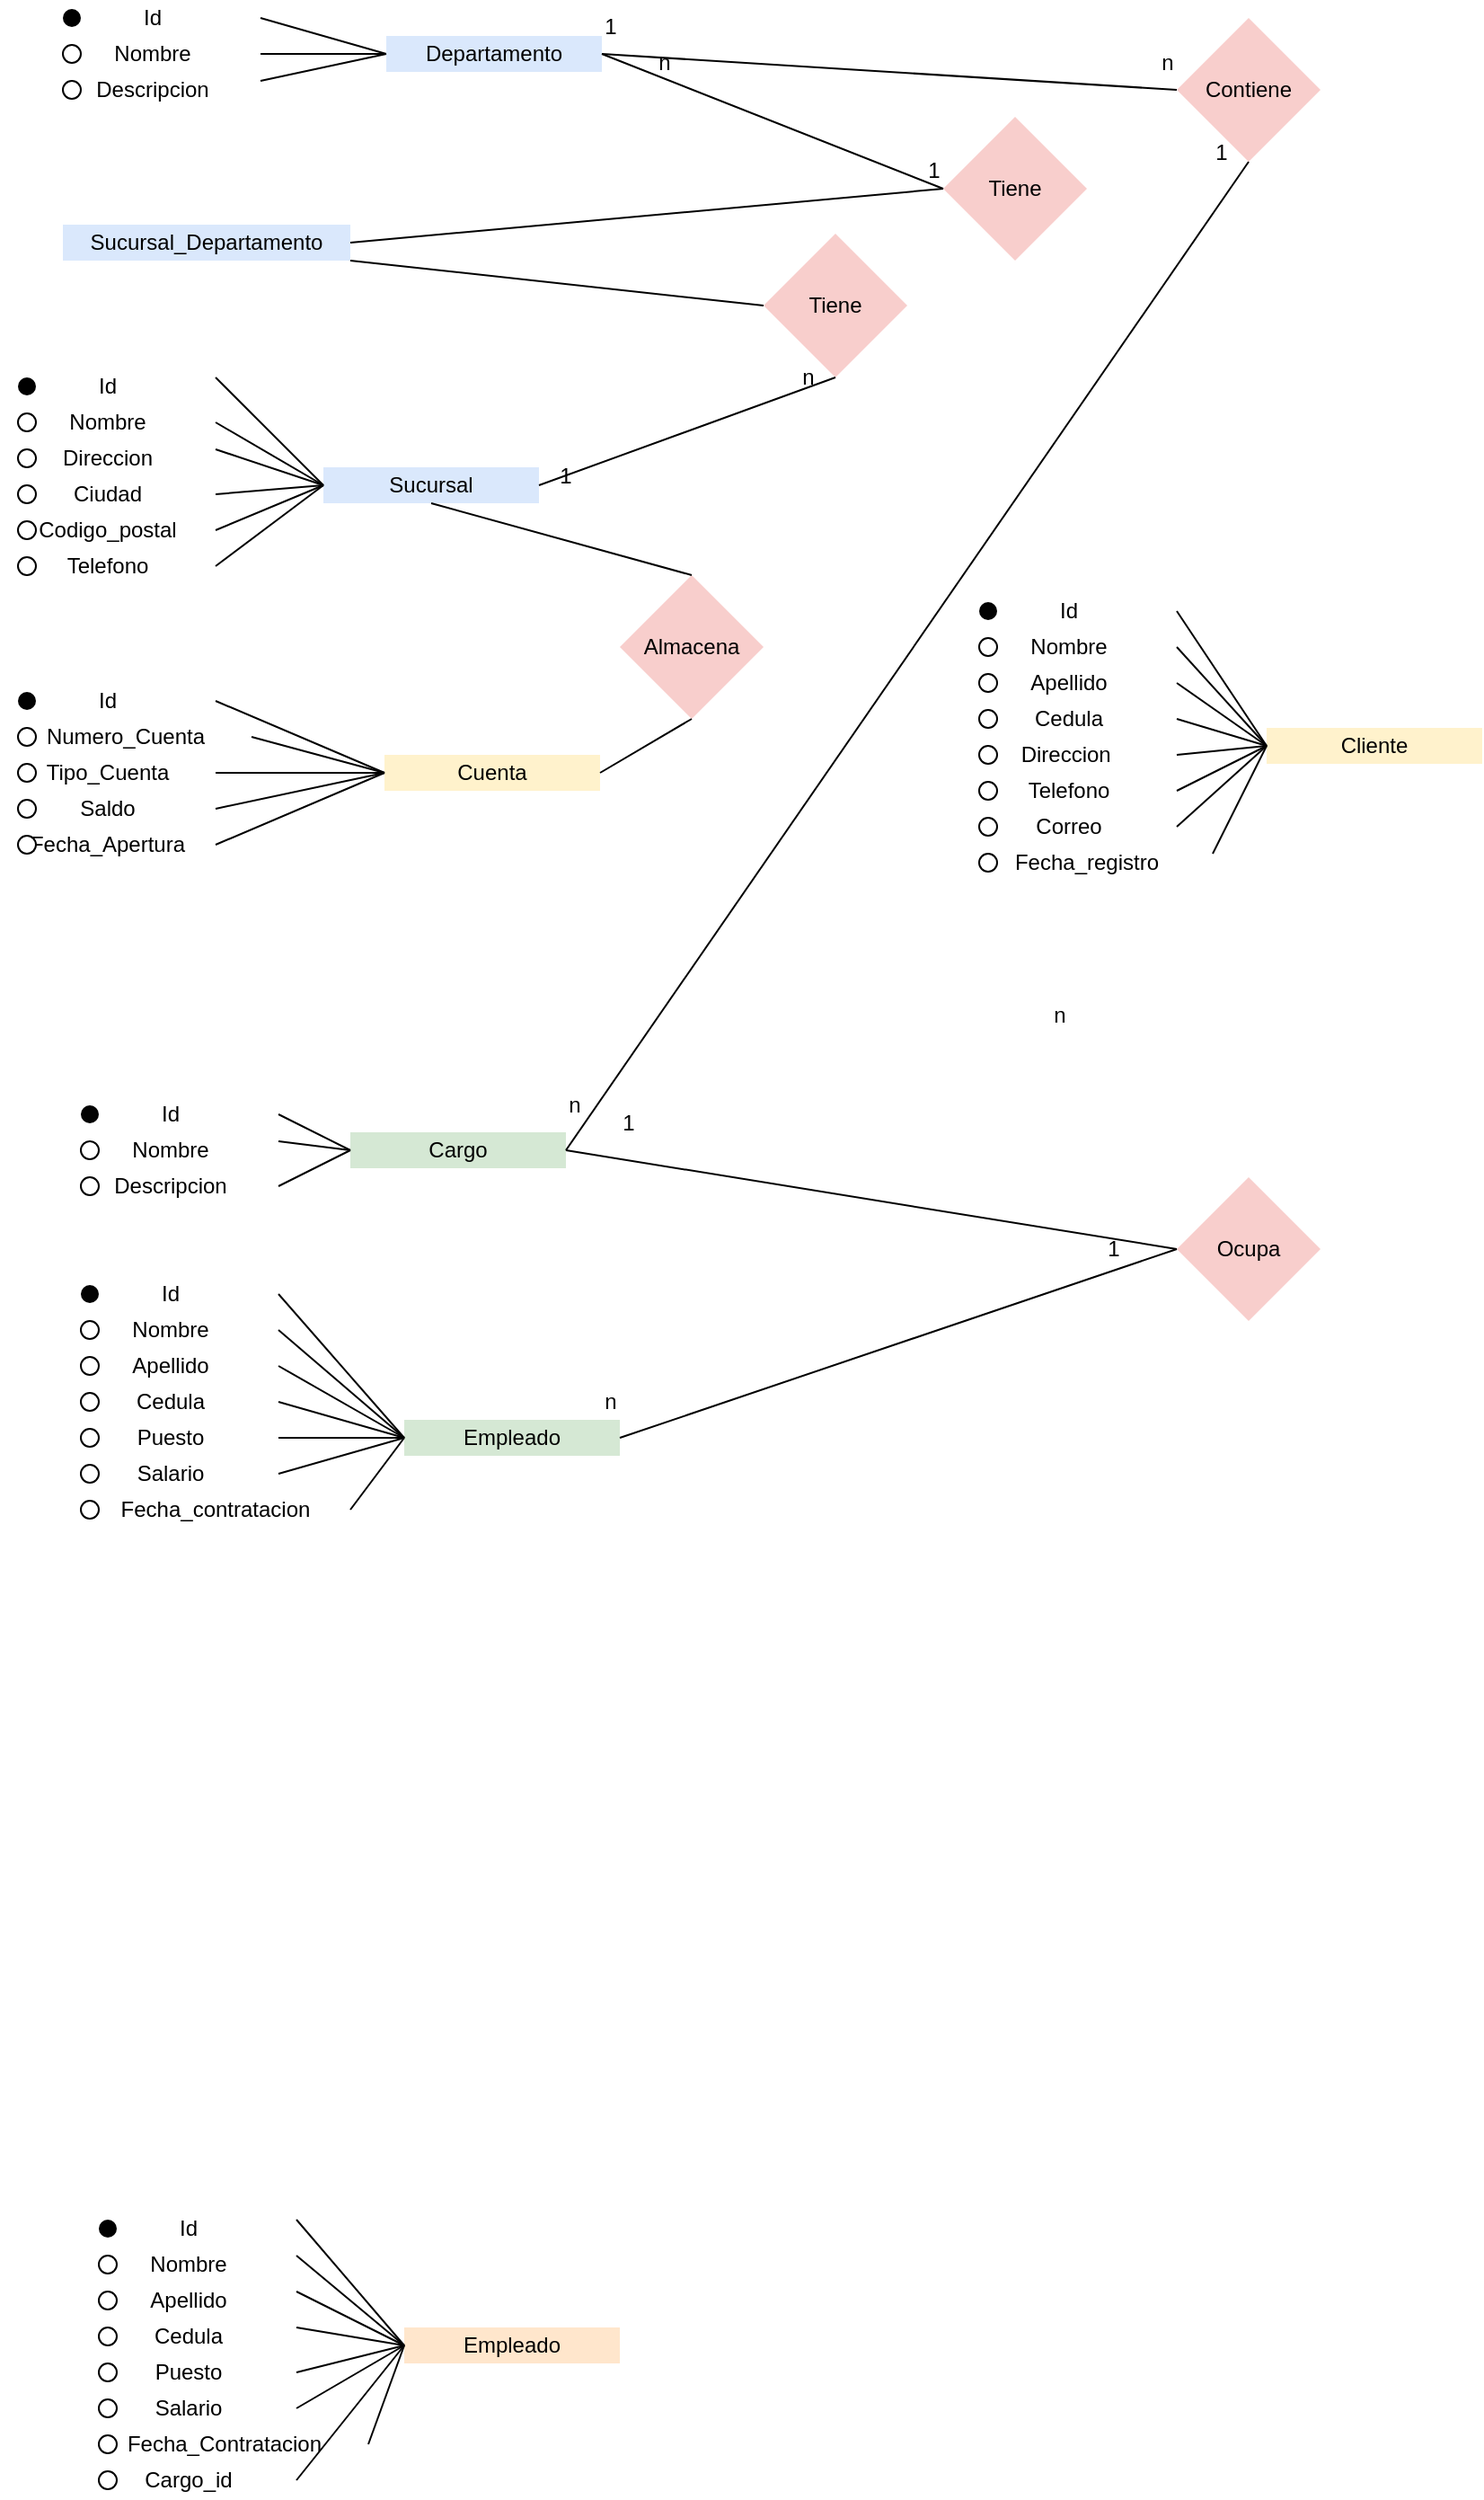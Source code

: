 <mxfile version="24.7.17">
  <diagram name="Página-1" id="cm6yaXPaY5m1iNGXlT3-">
    <mxGraphModel dx="1042" dy="1734" grid="1" gridSize="10" guides="1" tooltips="1" connect="1" arrows="1" fold="1" page="1" pageScale="1" pageWidth="827" pageHeight="1169" background="#ffffff" math="0" shadow="0">
      <root>
        <mxCell id="0" />
        <mxCell id="1" parent="0" />
        <mxCell id="n42NYAiiNYogg9BAQ1MC-1" value="Nombre" style="rounded=0;whiteSpace=wrap;html=1;strokeColor=none;fillColor=none;" parent="1" vertex="1">
          <mxGeometry x="35" y="-765" width="120" height="20" as="geometry" />
        </mxCell>
        <mxCell id="n42NYAiiNYogg9BAQ1MC-2" value="Id" style="rounded=0;whiteSpace=wrap;html=1;strokeColor=none;fillColor=none;" parent="1" vertex="1">
          <mxGeometry x="35" y="-785" width="120" height="20" as="geometry" />
        </mxCell>
        <mxCell id="n42NYAiiNYogg9BAQ1MC-3" value="Direccion" style="rounded=0;whiteSpace=wrap;html=1;strokeColor=none;fillColor=none;" parent="1" vertex="1">
          <mxGeometry x="35" y="-745" width="120" height="20" as="geometry" />
        </mxCell>
        <mxCell id="n42NYAiiNYogg9BAQ1MC-5" value="Ciudad" style="rounded=0;whiteSpace=wrap;html=1;strokeColor=none;fillColor=none;" parent="1" vertex="1">
          <mxGeometry x="35" y="-725" width="120" height="20" as="geometry" />
        </mxCell>
        <mxCell id="n42NYAiiNYogg9BAQ1MC-6" value="Codigo_postal" style="rounded=0;whiteSpace=wrap;html=1;strokeColor=none;fillColor=none;" parent="1" vertex="1">
          <mxGeometry x="35" y="-705" width="120" height="20" as="geometry" />
        </mxCell>
        <mxCell id="n42NYAiiNYogg9BAQ1MC-7" value="Telefono" style="rounded=0;whiteSpace=wrap;html=1;strokeColor=none;fillColor=none;" parent="1" vertex="1">
          <mxGeometry x="35" y="-685" width="120" height="20" as="geometry" />
        </mxCell>
        <mxCell id="n42NYAiiNYogg9BAQ1MC-8" value="Sucursal" style="rounded=0;whiteSpace=wrap;html=1;strokeColor=none;fillColor=#dae8fc;" parent="1" vertex="1">
          <mxGeometry x="215" y="-730" width="120" height="20" as="geometry" />
        </mxCell>
        <mxCell id="n42NYAiiNYogg9BAQ1MC-9" value="" style="ellipse;whiteSpace=wrap;html=1;aspect=fixed;fillColor=#000000;strokeColor=none;" parent="1" vertex="1">
          <mxGeometry x="45" y="-780" width="10" height="10" as="geometry" />
        </mxCell>
        <mxCell id="n42NYAiiNYogg9BAQ1MC-11" value="" style="ellipse;whiteSpace=wrap;html=1;aspect=fixed;" parent="1" vertex="1">
          <mxGeometry x="45" y="-760" width="10" height="10" as="geometry" />
        </mxCell>
        <mxCell id="n42NYAiiNYogg9BAQ1MC-12" value="" style="ellipse;whiteSpace=wrap;html=1;aspect=fixed;" parent="1" vertex="1">
          <mxGeometry x="45" y="-740" width="10" height="10" as="geometry" />
        </mxCell>
        <mxCell id="n42NYAiiNYogg9BAQ1MC-13" value="" style="ellipse;whiteSpace=wrap;html=1;aspect=fixed;" parent="1" vertex="1">
          <mxGeometry x="45" y="-720" width="10" height="10" as="geometry" />
        </mxCell>
        <mxCell id="n42NYAiiNYogg9BAQ1MC-14" value="" style="ellipse;whiteSpace=wrap;html=1;aspect=fixed;" parent="1" vertex="1">
          <mxGeometry x="45" y="-700" width="10" height="10" as="geometry" />
        </mxCell>
        <mxCell id="n42NYAiiNYogg9BAQ1MC-15" value="" style="ellipse;whiteSpace=wrap;html=1;aspect=fixed;" parent="1" vertex="1">
          <mxGeometry x="45" y="-680" width="10" height="10" as="geometry" />
        </mxCell>
        <mxCell id="n42NYAiiNYogg9BAQ1MC-16" value="" style="endArrow=none;html=1;rounded=0;entryX=0;entryY=0.5;entryDx=0;entryDy=0;exitX=1;exitY=0.25;exitDx=0;exitDy=0;" parent="1" source="n42NYAiiNYogg9BAQ1MC-2" target="n42NYAiiNYogg9BAQ1MC-8" edge="1">
          <mxGeometry width="50" height="50" relative="1" as="geometry">
            <mxPoint x="135" y="-765" as="sourcePoint" />
            <mxPoint x="185" y="-815" as="targetPoint" />
          </mxGeometry>
        </mxCell>
        <mxCell id="n42NYAiiNYogg9BAQ1MC-17" value="" style="endArrow=none;html=1;rounded=0;entryX=0;entryY=0.5;entryDx=0;entryDy=0;exitX=1;exitY=0.5;exitDx=0;exitDy=0;" parent="1" source="n42NYAiiNYogg9BAQ1MC-1" target="n42NYAiiNYogg9BAQ1MC-8" edge="1">
          <mxGeometry width="50" height="50" relative="1" as="geometry">
            <mxPoint x="145" y="-760" as="sourcePoint" />
            <mxPoint x="215" y="-725" as="targetPoint" />
          </mxGeometry>
        </mxCell>
        <mxCell id="n42NYAiiNYogg9BAQ1MC-18" value="" style="endArrow=none;html=1;rounded=0;exitX=1;exitY=0.25;exitDx=0;exitDy=0;entryX=0;entryY=0.5;entryDx=0;entryDy=0;" parent="1" source="n42NYAiiNYogg9BAQ1MC-3" target="n42NYAiiNYogg9BAQ1MC-8" edge="1">
          <mxGeometry width="50" height="50" relative="1" as="geometry">
            <mxPoint x="155" y="-735" as="sourcePoint" />
            <mxPoint x="225" y="-745" as="targetPoint" />
          </mxGeometry>
        </mxCell>
        <mxCell id="n42NYAiiNYogg9BAQ1MC-19" value="" style="endArrow=none;html=1;rounded=0;entryX=0;entryY=0.5;entryDx=0;entryDy=0;exitX=1;exitY=0.5;exitDx=0;exitDy=0;" parent="1" source="n42NYAiiNYogg9BAQ1MC-5" target="n42NYAiiNYogg9BAQ1MC-8" edge="1">
          <mxGeometry width="50" height="50" relative="1" as="geometry">
            <mxPoint x="185" y="-750" as="sourcePoint" />
            <mxPoint x="255" y="-715" as="targetPoint" />
          </mxGeometry>
        </mxCell>
        <mxCell id="n42NYAiiNYogg9BAQ1MC-20" value="" style="endArrow=none;html=1;rounded=0;entryX=0;entryY=0.5;entryDx=0;entryDy=0;exitX=1;exitY=0.5;exitDx=0;exitDy=0;" parent="1" source="n42NYAiiNYogg9BAQ1MC-6" target="n42NYAiiNYogg9BAQ1MC-8" edge="1">
          <mxGeometry width="50" height="50" relative="1" as="geometry">
            <mxPoint x="195" y="-740" as="sourcePoint" />
            <mxPoint x="265" y="-705" as="targetPoint" />
          </mxGeometry>
        </mxCell>
        <mxCell id="n42NYAiiNYogg9BAQ1MC-21" value="" style="endArrow=none;html=1;rounded=0;entryX=0;entryY=0.5;entryDx=0;entryDy=0;exitX=1;exitY=0.5;exitDx=0;exitDy=0;" parent="1" source="n42NYAiiNYogg9BAQ1MC-7" target="n42NYAiiNYogg9BAQ1MC-8" edge="1">
          <mxGeometry width="50" height="50" relative="1" as="geometry">
            <mxPoint x="205" y="-730" as="sourcePoint" />
            <mxPoint x="275" y="-695" as="targetPoint" />
          </mxGeometry>
        </mxCell>
        <mxCell id="n42NYAiiNYogg9BAQ1MC-23" value="Nombre" style="rounded=0;whiteSpace=wrap;html=1;strokeColor=none;fillColor=none;" parent="1" vertex="1">
          <mxGeometry x="60" y="-970" width="120" height="20" as="geometry" />
        </mxCell>
        <mxCell id="n42NYAiiNYogg9BAQ1MC-24" value="Id" style="rounded=0;whiteSpace=wrap;html=1;strokeColor=none;fillColor=none;" parent="1" vertex="1">
          <mxGeometry x="60" y="-990" width="120" height="20" as="geometry" />
        </mxCell>
        <mxCell id="n42NYAiiNYogg9BAQ1MC-25" value="Descripcion" style="rounded=0;whiteSpace=wrap;html=1;strokeColor=none;fillColor=none;" parent="1" vertex="1">
          <mxGeometry x="60" y="-950" width="120" height="20" as="geometry" />
        </mxCell>
        <mxCell id="n42NYAiiNYogg9BAQ1MC-26" value="" style="ellipse;whiteSpace=wrap;html=1;aspect=fixed;fillColor=#000000;strokeColor=none;" parent="1" vertex="1">
          <mxGeometry x="70" y="-985" width="10" height="10" as="geometry" />
        </mxCell>
        <mxCell id="n42NYAiiNYogg9BAQ1MC-27" value="" style="ellipse;whiteSpace=wrap;html=1;aspect=fixed;" parent="1" vertex="1">
          <mxGeometry x="70" y="-965" width="10" height="10" as="geometry" />
        </mxCell>
        <mxCell id="n42NYAiiNYogg9BAQ1MC-28" value="" style="ellipse;whiteSpace=wrap;html=1;aspect=fixed;" parent="1" vertex="1">
          <mxGeometry x="70" y="-945" width="10" height="10" as="geometry" />
        </mxCell>
        <mxCell id="n42NYAiiNYogg9BAQ1MC-29" value="" style="endArrow=none;html=1;rounded=0;exitX=1;exitY=0.5;exitDx=0;exitDy=0;entryX=0;entryY=0.5;entryDx=0;entryDy=0;" parent="1" source="n42NYAiiNYogg9BAQ1MC-24" target="n42NYAiiNYogg9BAQ1MC-32" edge="1">
          <mxGeometry width="50" height="50" relative="1" as="geometry">
            <mxPoint x="170" y="-985" as="sourcePoint" />
            <mxPoint x="220" y="-1035" as="targetPoint" />
          </mxGeometry>
        </mxCell>
        <mxCell id="n42NYAiiNYogg9BAQ1MC-32" value="Departamento" style="rounded=0;whiteSpace=wrap;html=1;fillColor=#dae8fc;strokeColor=none;" parent="1" vertex="1">
          <mxGeometry x="250" y="-970" width="120" height="20" as="geometry" />
        </mxCell>
        <mxCell id="n42NYAiiNYogg9BAQ1MC-34" value="" style="endArrow=none;html=1;rounded=0;exitX=1;exitY=0.5;exitDx=0;exitDy=0;entryX=0;entryY=0.5;entryDx=0;entryDy=0;" parent="1" source="n42NYAiiNYogg9BAQ1MC-23" target="n42NYAiiNYogg9BAQ1MC-32" edge="1">
          <mxGeometry width="50" height="50" relative="1" as="geometry">
            <mxPoint x="190" y="-970" as="sourcePoint" />
            <mxPoint x="260" y="-950" as="targetPoint" />
          </mxGeometry>
        </mxCell>
        <mxCell id="n42NYAiiNYogg9BAQ1MC-35" value="" style="endArrow=none;html=1;rounded=0;exitX=1;exitY=0.25;exitDx=0;exitDy=0;entryX=0;entryY=0.5;entryDx=0;entryDy=0;" parent="1" source="n42NYAiiNYogg9BAQ1MC-25" target="n42NYAiiNYogg9BAQ1MC-32" edge="1">
          <mxGeometry width="50" height="50" relative="1" as="geometry">
            <mxPoint x="200" y="-960" as="sourcePoint" />
            <mxPoint x="270" y="-940" as="targetPoint" />
          </mxGeometry>
        </mxCell>
        <mxCell id="n42NYAiiNYogg9BAQ1MC-36" value="Nombre" style="rounded=0;whiteSpace=wrap;html=1;strokeColor=none;fillColor=none;" parent="1" vertex="1">
          <mxGeometry x="70" y="-360" width="120" height="20" as="geometry" />
        </mxCell>
        <mxCell id="n42NYAiiNYogg9BAQ1MC-37" value="Id" style="rounded=0;whiteSpace=wrap;html=1;strokeColor=none;fillColor=none;" parent="1" vertex="1">
          <mxGeometry x="70" y="-380" width="120" height="20" as="geometry" />
        </mxCell>
        <mxCell id="n42NYAiiNYogg9BAQ1MC-38" value="Descripcion" style="rounded=0;whiteSpace=wrap;html=1;strokeColor=none;fillColor=none;" parent="1" vertex="1">
          <mxGeometry x="70" y="-340" width="120" height="20" as="geometry" />
        </mxCell>
        <mxCell id="n42NYAiiNYogg9BAQ1MC-39" value="" style="ellipse;whiteSpace=wrap;html=1;aspect=fixed;fillColor=#030303;strokeColor=none;" parent="1" vertex="1">
          <mxGeometry x="80" y="-375" width="10" height="10" as="geometry" />
        </mxCell>
        <mxCell id="n42NYAiiNYogg9BAQ1MC-40" value="" style="ellipse;whiteSpace=wrap;html=1;aspect=fixed;" parent="1" vertex="1">
          <mxGeometry x="80" y="-355" width="10" height="10" as="geometry" />
        </mxCell>
        <mxCell id="n42NYAiiNYogg9BAQ1MC-41" value="" style="ellipse;whiteSpace=wrap;html=1;aspect=fixed;" parent="1" vertex="1">
          <mxGeometry x="80" y="-335" width="10" height="10" as="geometry" />
        </mxCell>
        <mxCell id="n42NYAiiNYogg9BAQ1MC-42" value="Cargo" style="rounded=0;whiteSpace=wrap;html=1;strokeColor=none;fillColor=#d5e8d4;" parent="1" vertex="1">
          <mxGeometry x="230" y="-360" width="120" height="20" as="geometry" />
        </mxCell>
        <mxCell id="n42NYAiiNYogg9BAQ1MC-46" value="" style="endArrow=none;html=1;rounded=0;exitX=1;exitY=0.5;exitDx=0;exitDy=0;entryX=0;entryY=0.5;entryDx=0;entryDy=0;" parent="1" source="n42NYAiiNYogg9BAQ1MC-37" target="n42NYAiiNYogg9BAQ1MC-42" edge="1">
          <mxGeometry width="50" height="50" relative="1" as="geometry">
            <mxPoint x="170" y="-375" as="sourcePoint" />
            <mxPoint x="220" y="-425" as="targetPoint" />
          </mxGeometry>
        </mxCell>
        <mxCell id="n42NYAiiNYogg9BAQ1MC-47" value="" style="endArrow=none;html=1;rounded=0;exitX=1;exitY=0.25;exitDx=0;exitDy=0;entryX=0;entryY=0.5;entryDx=0;entryDy=0;" parent="1" source="n42NYAiiNYogg9BAQ1MC-36" target="n42NYAiiNYogg9BAQ1MC-42" edge="1">
          <mxGeometry width="50" height="50" relative="1" as="geometry">
            <mxPoint x="190" y="-345" as="sourcePoint" />
            <mxPoint x="240" y="-395" as="targetPoint" />
          </mxGeometry>
        </mxCell>
        <mxCell id="n42NYAiiNYogg9BAQ1MC-48" value="" style="endArrow=none;html=1;rounded=0;exitX=1;exitY=0.5;exitDx=0;exitDy=0;entryX=0;entryY=0.5;entryDx=0;entryDy=0;" parent="1" source="n42NYAiiNYogg9BAQ1MC-38" target="n42NYAiiNYogg9BAQ1MC-42" edge="1">
          <mxGeometry width="50" height="50" relative="1" as="geometry">
            <mxPoint x="200" y="-330" as="sourcePoint" />
            <mxPoint x="250" y="-380" as="targetPoint" />
          </mxGeometry>
        </mxCell>
        <mxCell id="n42NYAiiNYogg9BAQ1MC-56" value="Id" style="rounded=0;whiteSpace=wrap;html=1;strokeColor=none;fillColor=none;" parent="1" vertex="1">
          <mxGeometry x="70" y="-280" width="120" height="20" as="geometry" />
        </mxCell>
        <mxCell id="n42NYAiiNYogg9BAQ1MC-57" value="" style="ellipse;whiteSpace=wrap;html=1;aspect=fixed;fillColor=#030303;strokeColor=none;" parent="1" vertex="1">
          <mxGeometry x="80" y="-275" width="10" height="10" as="geometry" />
        </mxCell>
        <mxCell id="n42NYAiiNYogg9BAQ1MC-58" value="Nombre" style="rounded=0;whiteSpace=wrap;html=1;strokeColor=none;fillColor=none;" parent="1" vertex="1">
          <mxGeometry x="70" y="-260" width="120" height="20" as="geometry" />
        </mxCell>
        <mxCell id="n42NYAiiNYogg9BAQ1MC-60" value="Apellido&lt;span style=&quot;color: rgba(0, 0, 0, 0); font-family: monospace; font-size: 0px; text-align: start; text-wrap: nowrap;&quot;&gt;%3CmxGraphModel%3E%3Croot%3E%3CmxCell%20id%3D%220%22%2F%3E%3CmxCell%20id%3D%221%22%20parent%3D%220%22%2F%3E%3CmxCell%20id%3D%222%22%20value%3D%22Id%22%20style%3D%22rounded%3D0%3BwhiteSpace%3Dwrap%3Bhtml%3D1%3BstrokeColor%3Ddefault%3B%22%20vertex%3D%221%22%20parent%3D%221%22%3E%3CmxGeometry%20x%3D%22420%22%20y%3D%22-660%22%20width%3D%22120%22%20height%3D%2220%22%20as%3D%22geometry%22%2F%3E%3C%2FmxCell%3E%3C%2Froot%3E%3C%2FmxGraphModel%3E&lt;/span&gt;" style="rounded=0;whiteSpace=wrap;html=1;strokeColor=none;fillColor=none;" parent="1" vertex="1">
          <mxGeometry x="70" y="-240" width="120" height="20" as="geometry" />
        </mxCell>
        <mxCell id="n42NYAiiNYogg9BAQ1MC-61" value="Cedula" style="rounded=0;whiteSpace=wrap;html=1;strokeColor=none;fillColor=none;" parent="1" vertex="1">
          <mxGeometry x="70" y="-220" width="120" height="20" as="geometry" />
        </mxCell>
        <mxCell id="n42NYAiiNYogg9BAQ1MC-63" value="Puesto" style="rounded=0;whiteSpace=wrap;html=1;strokeColor=none;fillColor=none;" parent="1" vertex="1">
          <mxGeometry x="70" y="-200" width="120" height="20" as="geometry" />
        </mxCell>
        <mxCell id="n42NYAiiNYogg9BAQ1MC-64" value="Salario" style="rounded=0;whiteSpace=wrap;html=1;strokeColor=none;fillColor=none;" parent="1" vertex="1">
          <mxGeometry x="70" y="-180" width="120" height="20" as="geometry" />
        </mxCell>
        <mxCell id="n42NYAiiNYogg9BAQ1MC-65" value="&amp;nbsp; &amp;nbsp;Fecha_contratacion" style="rounded=0;whiteSpace=wrap;html=1;strokeColor=none;fillColor=none;" parent="1" vertex="1">
          <mxGeometry x="70" y="-160" width="160" height="20" as="geometry" />
        </mxCell>
        <mxCell id="n42NYAiiNYogg9BAQ1MC-67" value="Empleado" style="rounded=0;whiteSpace=wrap;html=1;strokeColor=none;fillColor=#d5e8d4;" parent="1" vertex="1">
          <mxGeometry x="260" y="-200" width="120" height="20" as="geometry" />
        </mxCell>
        <mxCell id="n42NYAiiNYogg9BAQ1MC-68" value="" style="endArrow=none;html=1;rounded=0;exitX=1;exitY=0.5;exitDx=0;exitDy=0;entryX=0;entryY=0.5;entryDx=0;entryDy=0;" parent="1" source="n42NYAiiNYogg9BAQ1MC-56" target="n42NYAiiNYogg9BAQ1MC-67" edge="1">
          <mxGeometry width="50" height="50" relative="1" as="geometry">
            <mxPoint x="200" y="-260" as="sourcePoint" />
            <mxPoint x="250" y="-310" as="targetPoint" />
          </mxGeometry>
        </mxCell>
        <mxCell id="n42NYAiiNYogg9BAQ1MC-69" value="" style="endArrow=none;html=1;rounded=0;exitX=1;exitY=0.5;exitDx=0;exitDy=0;entryX=0;entryY=0.5;entryDx=0;entryDy=0;" parent="1" source="n42NYAiiNYogg9BAQ1MC-58" target="n42NYAiiNYogg9BAQ1MC-67" edge="1">
          <mxGeometry width="50" height="50" relative="1" as="geometry">
            <mxPoint x="200" y="-260" as="sourcePoint" />
            <mxPoint x="280" y="-200" as="targetPoint" />
          </mxGeometry>
        </mxCell>
        <mxCell id="n42NYAiiNYogg9BAQ1MC-70" value="" style="endArrow=none;html=1;rounded=0;exitX=1;exitY=0.5;exitDx=0;exitDy=0;entryX=0;entryY=0.5;entryDx=0;entryDy=0;" parent="1" source="n42NYAiiNYogg9BAQ1MC-60" target="n42NYAiiNYogg9BAQ1MC-67" edge="1">
          <mxGeometry width="50" height="50" relative="1" as="geometry">
            <mxPoint x="210" y="-250" as="sourcePoint" />
            <mxPoint x="290" y="-190" as="targetPoint" />
          </mxGeometry>
        </mxCell>
        <mxCell id="n42NYAiiNYogg9BAQ1MC-71" value="" style="endArrow=none;html=1;rounded=0;exitX=1;exitY=0.5;exitDx=0;exitDy=0;entryX=0;entryY=0.5;entryDx=0;entryDy=0;" parent="1" source="n42NYAiiNYogg9BAQ1MC-61" target="n42NYAiiNYogg9BAQ1MC-67" edge="1">
          <mxGeometry width="50" height="50" relative="1" as="geometry">
            <mxPoint x="220" y="-240" as="sourcePoint" />
            <mxPoint x="300" y="-180" as="targetPoint" />
          </mxGeometry>
        </mxCell>
        <mxCell id="n42NYAiiNYogg9BAQ1MC-72" value="" style="endArrow=none;html=1;rounded=0;exitX=1;exitY=0.5;exitDx=0;exitDy=0;entryX=0;entryY=0.5;entryDx=0;entryDy=0;" parent="1" source="n42NYAiiNYogg9BAQ1MC-63" target="n42NYAiiNYogg9BAQ1MC-67" edge="1">
          <mxGeometry width="50" height="50" relative="1" as="geometry">
            <mxPoint x="230" y="-230" as="sourcePoint" />
            <mxPoint x="310" y="-170" as="targetPoint" />
          </mxGeometry>
        </mxCell>
        <mxCell id="n42NYAiiNYogg9BAQ1MC-73" value="" style="endArrow=none;html=1;rounded=0;exitX=1;exitY=0.5;exitDx=0;exitDy=0;entryX=0;entryY=0.5;entryDx=0;entryDy=0;" parent="1" source="n42NYAiiNYogg9BAQ1MC-64" target="n42NYAiiNYogg9BAQ1MC-67" edge="1">
          <mxGeometry width="50" height="50" relative="1" as="geometry">
            <mxPoint x="240" y="-220" as="sourcePoint" />
            <mxPoint x="320" y="-160" as="targetPoint" />
          </mxGeometry>
        </mxCell>
        <mxCell id="n42NYAiiNYogg9BAQ1MC-74" value="" style="endArrow=none;html=1;rounded=0;exitX=1;exitY=0.5;exitDx=0;exitDy=0;entryX=0;entryY=0.5;entryDx=0;entryDy=0;" parent="1" source="n42NYAiiNYogg9BAQ1MC-65" target="n42NYAiiNYogg9BAQ1MC-67" edge="1">
          <mxGeometry width="50" height="50" relative="1" as="geometry">
            <mxPoint x="250" y="-210" as="sourcePoint" />
            <mxPoint x="330" y="-150" as="targetPoint" />
          </mxGeometry>
        </mxCell>
        <mxCell id="n42NYAiiNYogg9BAQ1MC-76" value="Id" style="rounded=0;whiteSpace=wrap;html=1;strokeColor=none;fillColor=none;" parent="1" vertex="1">
          <mxGeometry x="570" y="-660" width="120" height="20" as="geometry" />
        </mxCell>
        <mxCell id="n42NYAiiNYogg9BAQ1MC-77" value="" style="ellipse;whiteSpace=wrap;html=1;aspect=fixed;fillColor=#030303;strokeColor=none;" parent="1" vertex="1">
          <mxGeometry x="580" y="-655" width="10" height="10" as="geometry" />
        </mxCell>
        <mxCell id="n42NYAiiNYogg9BAQ1MC-78" value="Nombre" style="rounded=0;whiteSpace=wrap;html=1;strokeColor=none;fillColor=none;" parent="1" vertex="1">
          <mxGeometry x="570" y="-640" width="120" height="20" as="geometry" />
        </mxCell>
        <mxCell id="n42NYAiiNYogg9BAQ1MC-79" value="Apellido&lt;span style=&quot;color: rgba(0, 0, 0, 0); font-family: monospace; font-size: 0px; text-align: start; text-wrap: nowrap;&quot;&gt;%3CmxGraphModel%3E%3Croot%3E%3CmxCell%20id%3D%220%22%2F%3E%3CmxCell%20id%3D%221%22%20parent%3D%220%22%2F%3E%3CmxCell%20id%3D%222%22%20value%3D%22Id%22%20style%3D%22rounded%3D0%3BwhiteSpace%3Dwrap%3Bhtml%3D1%3BstrokeColor%3Ddefault%3B%22%20vertex%3D%221%22%20parent%3D%221%22%3E%3CmxGeometry%20x%3D%22420%22%20y%3D%22-660%22%20width%3D%22120%22%20height%3D%2220%22%20as%3D%22geometry%22%2F%3E%3C%2FmxCell%3E%3C%2Froot%3E%3C%2FmxGraphModel%3E&lt;/span&gt;" style="rounded=0;whiteSpace=wrap;html=1;strokeColor=none;fillColor=none;" parent="1" vertex="1">
          <mxGeometry x="570" y="-620" width="120" height="20" as="geometry" />
        </mxCell>
        <mxCell id="n42NYAiiNYogg9BAQ1MC-80" value="Cedula" style="rounded=0;whiteSpace=wrap;html=1;strokeColor=none;fillColor=none;" parent="1" vertex="1">
          <mxGeometry x="570" y="-600" width="120" height="20" as="geometry" />
        </mxCell>
        <mxCell id="n42NYAiiNYogg9BAQ1MC-81" value="Direccion&amp;nbsp;" style="rounded=0;whiteSpace=wrap;html=1;strokeColor=none;fillColor=none;" parent="1" vertex="1">
          <mxGeometry x="570" y="-580" width="120" height="20" as="geometry" />
        </mxCell>
        <mxCell id="n42NYAiiNYogg9BAQ1MC-82" value="Telefono" style="rounded=0;whiteSpace=wrap;html=1;strokeColor=none;fillColor=none;" parent="1" vertex="1">
          <mxGeometry x="570" y="-560" width="120" height="20" as="geometry" />
        </mxCell>
        <mxCell id="n42NYAiiNYogg9BAQ1MC-83" value="Correo" style="rounded=0;whiteSpace=wrap;html=1;strokeColor=none;fillColor=none;" parent="1" vertex="1">
          <mxGeometry x="570" y="-540" width="120" height="20" as="geometry" />
        </mxCell>
        <mxCell id="n42NYAiiNYogg9BAQ1MC-84" value="Fecha_registro" style="rounded=0;whiteSpace=wrap;html=1;strokeColor=none;fillColor=none;" parent="1" vertex="1">
          <mxGeometry x="570" y="-520" width="140" height="20" as="geometry" />
        </mxCell>
        <mxCell id="n42NYAiiNYogg9BAQ1MC-85" value="Cliente" style="rounded=0;whiteSpace=wrap;html=1;strokeColor=none;fillColor=#fff2cc;" parent="1" vertex="1">
          <mxGeometry x="740" y="-585" width="120" height="20" as="geometry" />
        </mxCell>
        <mxCell id="n42NYAiiNYogg9BAQ1MC-86" value="" style="endArrow=none;html=1;rounded=0;exitX=1;exitY=0.5;exitDx=0;exitDy=0;entryX=0;entryY=0.5;entryDx=0;entryDy=0;" parent="1" source="n42NYAiiNYogg9BAQ1MC-76" target="n42NYAiiNYogg9BAQ1MC-85" edge="1">
          <mxGeometry width="50" height="50" relative="1" as="geometry">
            <mxPoint x="700" y="-640" as="sourcePoint" />
            <mxPoint x="750" y="-690" as="targetPoint" />
          </mxGeometry>
        </mxCell>
        <mxCell id="n42NYAiiNYogg9BAQ1MC-87" value="" style="endArrow=none;html=1;rounded=0;exitX=1;exitY=0.5;exitDx=0;exitDy=0;entryX=0;entryY=0.5;entryDx=0;entryDy=0;" parent="1" source="n42NYAiiNYogg9BAQ1MC-78" target="n42NYAiiNYogg9BAQ1MC-85" edge="1">
          <mxGeometry width="50" height="50" relative="1" as="geometry">
            <mxPoint x="700" y="-640" as="sourcePoint" />
            <mxPoint x="780" y="-580" as="targetPoint" />
          </mxGeometry>
        </mxCell>
        <mxCell id="n42NYAiiNYogg9BAQ1MC-88" value="" style="endArrow=none;html=1;rounded=0;exitX=1;exitY=0.5;exitDx=0;exitDy=0;entryX=0;entryY=0.5;entryDx=0;entryDy=0;" parent="1" source="n42NYAiiNYogg9BAQ1MC-79" target="n42NYAiiNYogg9BAQ1MC-85" edge="1">
          <mxGeometry width="50" height="50" relative="1" as="geometry">
            <mxPoint x="710" y="-630" as="sourcePoint" />
            <mxPoint x="790" y="-570" as="targetPoint" />
          </mxGeometry>
        </mxCell>
        <mxCell id="n42NYAiiNYogg9BAQ1MC-89" value="" style="endArrow=none;html=1;rounded=0;exitX=1;exitY=0.5;exitDx=0;exitDy=0;entryX=0;entryY=0.5;entryDx=0;entryDy=0;" parent="1" source="n42NYAiiNYogg9BAQ1MC-80" target="n42NYAiiNYogg9BAQ1MC-85" edge="1">
          <mxGeometry width="50" height="50" relative="1" as="geometry">
            <mxPoint x="720" y="-620" as="sourcePoint" />
            <mxPoint x="800" y="-560" as="targetPoint" />
          </mxGeometry>
        </mxCell>
        <mxCell id="n42NYAiiNYogg9BAQ1MC-90" value="" style="endArrow=none;html=1;rounded=0;exitX=1;exitY=0.5;exitDx=0;exitDy=0;entryX=0;entryY=0.5;entryDx=0;entryDy=0;" parent="1" source="n42NYAiiNYogg9BAQ1MC-81" target="n42NYAiiNYogg9BAQ1MC-85" edge="1">
          <mxGeometry width="50" height="50" relative="1" as="geometry">
            <mxPoint x="730" y="-610" as="sourcePoint" />
            <mxPoint x="810" y="-550" as="targetPoint" />
          </mxGeometry>
        </mxCell>
        <mxCell id="n42NYAiiNYogg9BAQ1MC-91" value="" style="endArrow=none;html=1;rounded=0;exitX=1;exitY=0.5;exitDx=0;exitDy=0;entryX=0;entryY=0.5;entryDx=0;entryDy=0;" parent="1" source="n42NYAiiNYogg9BAQ1MC-82" target="n42NYAiiNYogg9BAQ1MC-85" edge="1">
          <mxGeometry width="50" height="50" relative="1" as="geometry">
            <mxPoint x="740" y="-600" as="sourcePoint" />
            <mxPoint x="820" y="-540" as="targetPoint" />
          </mxGeometry>
        </mxCell>
        <mxCell id="n42NYAiiNYogg9BAQ1MC-92" value="" style="endArrow=none;html=1;rounded=0;exitX=1;exitY=0.5;exitDx=0;exitDy=0;entryX=0;entryY=0.5;entryDx=0;entryDy=0;" parent="1" source="n42NYAiiNYogg9BAQ1MC-83" target="n42NYAiiNYogg9BAQ1MC-85" edge="1">
          <mxGeometry width="50" height="50" relative="1" as="geometry">
            <mxPoint x="750" y="-590" as="sourcePoint" />
            <mxPoint x="830" y="-530" as="targetPoint" />
          </mxGeometry>
        </mxCell>
        <mxCell id="n42NYAiiNYogg9BAQ1MC-93" value="" style="endArrow=none;html=1;rounded=0;exitX=1;exitY=0.25;exitDx=0;exitDy=0;entryX=0;entryY=0.5;entryDx=0;entryDy=0;" parent="1" source="n42NYAiiNYogg9BAQ1MC-84" target="n42NYAiiNYogg9BAQ1MC-85" edge="1">
          <mxGeometry width="50" height="50" relative="1" as="geometry">
            <mxPoint x="760" y="-580" as="sourcePoint" />
            <mxPoint x="840" y="-520" as="targetPoint" />
          </mxGeometry>
        </mxCell>
        <mxCell id="n42NYAiiNYogg9BAQ1MC-141" value="Id" style="rounded=0;whiteSpace=wrap;html=1;strokeColor=none;fillColor=none;" parent="1" vertex="1">
          <mxGeometry x="35" y="-610" width="120" height="20" as="geometry" />
        </mxCell>
        <mxCell id="n42NYAiiNYogg9BAQ1MC-142" value="" style="ellipse;whiteSpace=wrap;html=1;aspect=fixed;fillColor=#030303;strokeColor=none;" parent="1" vertex="1">
          <mxGeometry x="45" y="-605" width="10" height="10" as="geometry" />
        </mxCell>
        <mxCell id="n42NYAiiNYogg9BAQ1MC-143" value="Numero_Cuenta" style="rounded=0;whiteSpace=wrap;html=1;strokeColor=none;fillColor=none;" parent="1" vertex="1">
          <mxGeometry x="35" y="-590" width="140" height="20" as="geometry" />
        </mxCell>
        <mxCell id="n42NYAiiNYogg9BAQ1MC-144" value="Tipo_Cuenta" style="rounded=0;whiteSpace=wrap;html=1;strokeColor=none;fillColor=none;" parent="1" vertex="1">
          <mxGeometry x="35" y="-570" width="120" height="20" as="geometry" />
        </mxCell>
        <mxCell id="n42NYAiiNYogg9BAQ1MC-145" value="Saldo" style="rounded=0;whiteSpace=wrap;html=1;strokeColor=none;fillColor=none;" parent="1" vertex="1">
          <mxGeometry x="35" y="-550" width="120" height="20" as="geometry" />
        </mxCell>
        <mxCell id="n42NYAiiNYogg9BAQ1MC-146" value="Fecha_Apertura" style="rounded=0;whiteSpace=wrap;html=1;strokeColor=none;fillColor=none;" parent="1" vertex="1">
          <mxGeometry x="35" y="-530" width="120" height="20" as="geometry" />
        </mxCell>
        <mxCell id="n42NYAiiNYogg9BAQ1MC-150" value="Cuenta" style="rounded=0;whiteSpace=wrap;html=1;strokeColor=none;fillColor=#fff2cc;" parent="1" vertex="1">
          <mxGeometry x="249" y="-570" width="120" height="20" as="geometry" />
        </mxCell>
        <mxCell id="n42NYAiiNYogg9BAQ1MC-151" value="" style="endArrow=none;html=1;rounded=0;exitX=1;exitY=0.5;exitDx=0;exitDy=0;entryX=0;entryY=0.5;entryDx=0;entryDy=0;" parent="1" source="n42NYAiiNYogg9BAQ1MC-141" target="n42NYAiiNYogg9BAQ1MC-150" edge="1">
          <mxGeometry width="50" height="50" relative="1" as="geometry">
            <mxPoint x="165" y="-590" as="sourcePoint" />
            <mxPoint x="215" y="-640" as="targetPoint" />
          </mxGeometry>
        </mxCell>
        <mxCell id="n42NYAiiNYogg9BAQ1MC-152" value="" style="endArrow=none;html=1;rounded=0;exitX=1;exitY=0.5;exitDx=0;exitDy=0;entryX=0;entryY=0.5;entryDx=0;entryDy=0;" parent="1" source="n42NYAiiNYogg9BAQ1MC-143" target="n42NYAiiNYogg9BAQ1MC-150" edge="1">
          <mxGeometry width="50" height="50" relative="1" as="geometry">
            <mxPoint x="165" y="-590" as="sourcePoint" />
            <mxPoint x="245" y="-530" as="targetPoint" />
          </mxGeometry>
        </mxCell>
        <mxCell id="n42NYAiiNYogg9BAQ1MC-153" value="" style="endArrow=none;html=1;rounded=0;exitX=1;exitY=0.5;exitDx=0;exitDy=0;entryX=0;entryY=0.5;entryDx=0;entryDy=0;" parent="1" source="n42NYAiiNYogg9BAQ1MC-144" target="n42NYAiiNYogg9BAQ1MC-150" edge="1">
          <mxGeometry width="50" height="50" relative="1" as="geometry">
            <mxPoint x="175" y="-580" as="sourcePoint" />
            <mxPoint x="255" y="-520" as="targetPoint" />
          </mxGeometry>
        </mxCell>
        <mxCell id="n42NYAiiNYogg9BAQ1MC-154" value="" style="endArrow=none;html=1;rounded=0;exitX=1;exitY=0.5;exitDx=0;exitDy=0;entryX=0;entryY=0.5;entryDx=0;entryDy=0;" parent="1" source="n42NYAiiNYogg9BAQ1MC-145" target="n42NYAiiNYogg9BAQ1MC-150" edge="1">
          <mxGeometry width="50" height="50" relative="1" as="geometry">
            <mxPoint x="185" y="-570" as="sourcePoint" />
            <mxPoint x="265" y="-510" as="targetPoint" />
          </mxGeometry>
        </mxCell>
        <mxCell id="n42NYAiiNYogg9BAQ1MC-155" value="" style="endArrow=none;html=1;rounded=0;exitX=1;exitY=0.5;exitDx=0;exitDy=0;entryX=0;entryY=0.5;entryDx=0;entryDy=0;" parent="1" source="n42NYAiiNYogg9BAQ1MC-146" target="n42NYAiiNYogg9BAQ1MC-150" edge="1">
          <mxGeometry width="50" height="50" relative="1" as="geometry">
            <mxPoint x="195" y="-560" as="sourcePoint" />
            <mxPoint x="275" y="-500" as="targetPoint" />
          </mxGeometry>
        </mxCell>
        <mxCell id="n42NYAiiNYogg9BAQ1MC-166" value="Tiene" style="rhombus;whiteSpace=wrap;html=1;fillColor=#f8cecc;strokeColor=none;" parent="1" vertex="1">
          <mxGeometry x="560" y="-925" width="80" height="80" as="geometry" />
        </mxCell>
        <mxCell id="n42NYAiiNYogg9BAQ1MC-168" value="" style="endArrow=none;html=1;rounded=0;entryX=0;entryY=0.5;entryDx=0;entryDy=0;exitX=1;exitY=0.5;exitDx=0;exitDy=0;" parent="1" source="n42NYAiiNYogg9BAQ1MC-237" target="n42NYAiiNYogg9BAQ1MC-166" edge="1">
          <mxGeometry width="50" height="50" relative="1" as="geometry">
            <mxPoint x="450" y="-940" as="sourcePoint" />
            <mxPoint x="500" y="-990" as="targetPoint" />
          </mxGeometry>
        </mxCell>
        <mxCell id="n42NYAiiNYogg9BAQ1MC-173" value="1" style="rounded=0;whiteSpace=wrap;html=1;strokeColor=none;fillColor=none;" parent="1" vertex="1">
          <mxGeometry x="345" y="-730" width="10" height="10" as="geometry" />
        </mxCell>
        <mxCell id="n42NYAiiNYogg9BAQ1MC-176" value="n" style="rounded=0;whiteSpace=wrap;html=1;strokeColor=none;fillColor=none;" parent="1" vertex="1">
          <mxGeometry x="370" y="-215" width="10" height="10" as="geometry" />
        </mxCell>
        <mxCell id="n42NYAiiNYogg9BAQ1MC-180" value="n" style="rounded=0;whiteSpace=wrap;html=1;strokeColor=none;fillColor=none;" parent="1" vertex="1">
          <mxGeometry x="480" y="-785" width="10" height="10" as="geometry" />
        </mxCell>
        <mxCell id="n42NYAiiNYogg9BAQ1MC-181" value="Contiene" style="rhombus;whiteSpace=wrap;html=1;fillColor=#f8cecc;strokeColor=none;" parent="1" vertex="1">
          <mxGeometry x="690" y="-980" width="80" height="80" as="geometry" />
        </mxCell>
        <mxCell id="n42NYAiiNYogg9BAQ1MC-183" value="" style="endArrow=none;html=1;rounded=0;exitX=1;exitY=0.5;exitDx=0;exitDy=0;entryX=0;entryY=0.5;entryDx=0;entryDy=0;" parent="1" source="n42NYAiiNYogg9BAQ1MC-32" target="n42NYAiiNYogg9BAQ1MC-181" edge="1">
          <mxGeometry width="50" height="50" relative="1" as="geometry">
            <mxPoint x="240" y="-830" as="sourcePoint" />
            <mxPoint x="290" y="-880" as="targetPoint" />
          </mxGeometry>
        </mxCell>
        <mxCell id="n42NYAiiNYogg9BAQ1MC-185" value="1" style="rounded=0;whiteSpace=wrap;html=1;strokeColor=none;fillColor=none;" parent="1" vertex="1">
          <mxGeometry x="710" y="-910" width="10" height="10" as="geometry" />
        </mxCell>
        <mxCell id="n42NYAiiNYogg9BAQ1MC-186" value="1" style="rounded=0;whiteSpace=wrap;html=1;strokeColor=none;fillColor=none;" parent="1" vertex="1">
          <mxGeometry x="370" y="-980" width="10" height="10" as="geometry" />
        </mxCell>
        <mxCell id="n42NYAiiNYogg9BAQ1MC-187" value="n" style="rounded=0;whiteSpace=wrap;html=1;strokeColor=none;fillColor=none;" parent="1" vertex="1">
          <mxGeometry x="680" y="-960" width="10" height="10" as="geometry" />
        </mxCell>
        <mxCell id="n42NYAiiNYogg9BAQ1MC-193" value="Ocupa" style="rhombus;whiteSpace=wrap;html=1;fillColor=#f8cecc;strokeColor=none;" parent="1" vertex="1">
          <mxGeometry x="690" y="-335" width="80" height="80" as="geometry" />
        </mxCell>
        <mxCell id="n42NYAiiNYogg9BAQ1MC-194" value="" style="endArrow=none;html=1;rounded=0;exitX=1;exitY=0.5;exitDx=0;exitDy=0;entryX=0;entryY=0.5;entryDx=0;entryDy=0;" parent="1" source="n42NYAiiNYogg9BAQ1MC-42" target="n42NYAiiNYogg9BAQ1MC-193" edge="1">
          <mxGeometry width="50" height="50" relative="1" as="geometry">
            <mxPoint x="420" y="-475" as="sourcePoint" />
            <mxPoint x="470" y="-525" as="targetPoint" />
          </mxGeometry>
        </mxCell>
        <mxCell id="n42NYAiiNYogg9BAQ1MC-195" value="" style="endArrow=none;html=1;rounded=0;entryX=0;entryY=0.5;entryDx=0;entryDy=0;exitX=1;exitY=0.5;exitDx=0;exitDy=0;" parent="1" source="n42NYAiiNYogg9BAQ1MC-67" target="n42NYAiiNYogg9BAQ1MC-193" edge="1">
          <mxGeometry width="50" height="50" relative="1" as="geometry">
            <mxPoint x="440" y="-310" as="sourcePoint" />
            <mxPoint x="660" y="-380" as="targetPoint" />
          </mxGeometry>
        </mxCell>
        <mxCell id="n42NYAiiNYogg9BAQ1MC-196" value="n" style="rounded=0;whiteSpace=wrap;html=1;strokeColor=none;fillColor=none;" parent="1" vertex="1">
          <mxGeometry x="350" y="-380" width="10" height="10" as="geometry" />
        </mxCell>
        <mxCell id="n42NYAiiNYogg9BAQ1MC-197" value="n&lt;span style=&quot;color: rgba(0, 0, 0, 0); font-family: monospace; font-size: 0px; text-align: start; text-wrap: nowrap;&quot;&gt;%3CmxGraphModel%3E%3Croot%3E%3CmxCell%20id%3D%220%22%2F%3E%3CmxCell%20id%3D%221%22%20parent%3D%220%22%2F%3E%3CmxCell%20id%3D%222%22%20value%3D%221%22%20style%3D%22rounded%3D0%3BwhiteSpace%3Dwrap%3Bhtml%3D1%3BstrokeColor%3Dnone%3BfillColor%3Dnone%3B%22%20vertex%3D%221%22%20parent%3D%221%22%3E%3CmxGeometry%20x%3D%22350%22%20y%3D%22-645%22%20width%3D%2210%22%20height%3D%2210%22%20as%3D%22geometry%22%2F%3E%3C%2FmxCell%3E%3C%2Froot%3E%3C%2FmxGraphModel%3E&lt;/span&gt;" style="rounded=0;whiteSpace=wrap;html=1;strokeColor=none;fillColor=none;" parent="1" vertex="1">
          <mxGeometry x="620" y="-430" width="10" height="10" as="geometry" />
        </mxCell>
        <mxCell id="n42NYAiiNYogg9BAQ1MC-199" value="1" style="rounded=0;whiteSpace=wrap;html=1;strokeColor=none;fillColor=none;" parent="1" vertex="1">
          <mxGeometry x="650" y="-300" width="10" height="10" as="geometry" />
        </mxCell>
        <mxCell id="n42NYAiiNYogg9BAQ1MC-200" value="" style="ellipse;whiteSpace=wrap;html=1;aspect=fixed;" parent="1" vertex="1">
          <mxGeometry x="580" y="-635" width="10" height="10" as="geometry" />
        </mxCell>
        <mxCell id="n42NYAiiNYogg9BAQ1MC-201" value="" style="ellipse;whiteSpace=wrap;html=1;aspect=fixed;" parent="1" vertex="1">
          <mxGeometry x="580" y="-615" width="10" height="10" as="geometry" />
        </mxCell>
        <mxCell id="n42NYAiiNYogg9BAQ1MC-203" value="" style="endArrow=none;html=1;rounded=0;exitX=1;exitY=0.5;exitDx=0;exitDy=0;entryX=0;entryY=0.5;entryDx=0;entryDy=0;" parent="1" source="n42NYAiiNYogg9BAQ1MC-32" target="n42NYAiiNYogg9BAQ1MC-166" edge="1">
          <mxGeometry width="50" height="50" relative="1" as="geometry">
            <mxPoint x="380" y="-950" as="sourcePoint" />
            <mxPoint x="635" y="-960" as="targetPoint" />
          </mxGeometry>
        </mxCell>
        <mxCell id="n42NYAiiNYogg9BAQ1MC-205" value="n" style="rounded=0;whiteSpace=wrap;html=1;strokeColor=none;fillColor=none;" parent="1" vertex="1">
          <mxGeometry x="400" y="-960" width="10" height="10" as="geometry" />
        </mxCell>
        <mxCell id="n42NYAiiNYogg9BAQ1MC-207" value="1" style="rounded=0;whiteSpace=wrap;html=1;strokeColor=none;fillColor=none;" parent="1" vertex="1">
          <mxGeometry x="550" y="-900" width="10" height="10" as="geometry" />
        </mxCell>
        <mxCell id="n42NYAiiNYogg9BAQ1MC-208" value="" style="endArrow=none;html=1;rounded=0;entryX=0.5;entryY=1;entryDx=0;entryDy=0;exitX=1;exitY=0.5;exitDx=0;exitDy=0;" parent="1" source="n42NYAiiNYogg9BAQ1MC-42" target="n42NYAiiNYogg9BAQ1MC-181" edge="1">
          <mxGeometry width="50" height="50" relative="1" as="geometry">
            <mxPoint x="350" y="-640" as="sourcePoint" />
            <mxPoint x="390" y="-680" as="targetPoint" />
          </mxGeometry>
        </mxCell>
        <mxCell id="n42NYAiiNYogg9BAQ1MC-209" value="1" style="rounded=0;whiteSpace=wrap;html=1;strokeColor=none;fillColor=none;" parent="1" vertex="1">
          <mxGeometry x="380" y="-370" width="10" height="10" as="geometry" />
        </mxCell>
        <mxCell id="n42NYAiiNYogg9BAQ1MC-210" value="" style="ellipse;whiteSpace=wrap;html=1;aspect=fixed;" parent="1" vertex="1">
          <mxGeometry x="80" y="-255" width="10" height="10" as="geometry" />
        </mxCell>
        <mxCell id="n42NYAiiNYogg9BAQ1MC-211" value="" style="ellipse;whiteSpace=wrap;html=1;aspect=fixed;" parent="1" vertex="1">
          <mxGeometry x="80" y="-235" width="10" height="10" as="geometry" />
        </mxCell>
        <mxCell id="n42NYAiiNYogg9BAQ1MC-212" value="" style="ellipse;whiteSpace=wrap;html=1;aspect=fixed;" parent="1" vertex="1">
          <mxGeometry x="80" y="-215" width="10" height="10" as="geometry" />
        </mxCell>
        <mxCell id="n42NYAiiNYogg9BAQ1MC-213" value="" style="ellipse;whiteSpace=wrap;html=1;aspect=fixed;" parent="1" vertex="1">
          <mxGeometry x="80" y="-195" width="10" height="10" as="geometry" />
        </mxCell>
        <mxCell id="n42NYAiiNYogg9BAQ1MC-214" value="" style="ellipse;whiteSpace=wrap;html=1;aspect=fixed;" parent="1" vertex="1">
          <mxGeometry x="80" y="-175" width="10" height="10" as="geometry" />
        </mxCell>
        <mxCell id="n42NYAiiNYogg9BAQ1MC-215" value="" style="ellipse;whiteSpace=wrap;html=1;aspect=fixed;" parent="1" vertex="1">
          <mxGeometry x="80" y="-155" width="10" height="10" as="geometry" />
        </mxCell>
        <mxCell id="n42NYAiiNYogg9BAQ1MC-216" value="" style="ellipse;whiteSpace=wrap;html=1;aspect=fixed;" parent="1" vertex="1">
          <mxGeometry x="580" y="-595" width="10" height="10" as="geometry" />
        </mxCell>
        <mxCell id="n42NYAiiNYogg9BAQ1MC-217" value="" style="ellipse;whiteSpace=wrap;html=1;aspect=fixed;" parent="1" vertex="1">
          <mxGeometry x="580" y="-575" width="10" height="10" as="geometry" />
        </mxCell>
        <mxCell id="n42NYAiiNYogg9BAQ1MC-218" value="" style="ellipse;whiteSpace=wrap;html=1;aspect=fixed;" parent="1" vertex="1">
          <mxGeometry x="580" y="-555" width="10" height="10" as="geometry" />
        </mxCell>
        <mxCell id="n42NYAiiNYogg9BAQ1MC-219" value="" style="ellipse;whiteSpace=wrap;html=1;aspect=fixed;" parent="1" vertex="1">
          <mxGeometry x="580" y="-535" width="10" height="10" as="geometry" />
        </mxCell>
        <mxCell id="n42NYAiiNYogg9BAQ1MC-220" value="" style="ellipse;whiteSpace=wrap;html=1;aspect=fixed;" parent="1" vertex="1">
          <mxGeometry x="580" y="-515" width="10" height="10" as="geometry" />
        </mxCell>
        <mxCell id="n42NYAiiNYogg9BAQ1MC-221" value="" style="ellipse;whiteSpace=wrap;html=1;aspect=fixed;" parent="1" vertex="1">
          <mxGeometry x="45" y="-585" width="10" height="10" as="geometry" />
        </mxCell>
        <mxCell id="n42NYAiiNYogg9BAQ1MC-222" value="" style="ellipse;whiteSpace=wrap;html=1;aspect=fixed;" parent="1" vertex="1">
          <mxGeometry x="45" y="-565" width="10" height="10" as="geometry" />
        </mxCell>
        <mxCell id="n42NYAiiNYogg9BAQ1MC-223" value="" style="ellipse;whiteSpace=wrap;html=1;aspect=fixed;" parent="1" vertex="1">
          <mxGeometry x="45" y="-545" width="10" height="10" as="geometry" />
        </mxCell>
        <mxCell id="n42NYAiiNYogg9BAQ1MC-224" value="" style="ellipse;whiteSpace=wrap;html=1;aspect=fixed;" parent="1" vertex="1">
          <mxGeometry x="45" y="-525" width="10" height="10" as="geometry" />
        </mxCell>
        <mxCell id="n42NYAiiNYogg9BAQ1MC-237" value="Sucursal_Departamento" style="rounded=0;whiteSpace=wrap;html=1;strokeColor=none;fillColor=#dae8fc;" parent="1" vertex="1">
          <mxGeometry x="70" y="-865" width="160" height="20" as="geometry" />
        </mxCell>
        <mxCell id="n42NYAiiNYogg9BAQ1MC-255" value="" style="endArrow=none;html=1;rounded=0;exitX=1;exitY=1;exitDx=0;exitDy=0;entryX=0;entryY=0.5;entryDx=0;entryDy=0;" parent="1" source="n42NYAiiNYogg9BAQ1MC-237" target="n42NYAiiNYogg9BAQ1MC-256" edge="1">
          <mxGeometry width="50" height="50" relative="1" as="geometry">
            <mxPoint x="370" y="-630" as="sourcePoint" />
            <mxPoint x="390" y="-770" as="targetPoint" />
          </mxGeometry>
        </mxCell>
        <mxCell id="n42NYAiiNYogg9BAQ1MC-256" value="Tiene" style="rhombus;whiteSpace=wrap;html=1;fillColor=#f8cecc;strokeColor=none;" parent="1" vertex="1">
          <mxGeometry x="460" y="-860" width="80" height="80" as="geometry" />
        </mxCell>
        <mxCell id="n42NYAiiNYogg9BAQ1MC-257" value="" style="endArrow=none;html=1;rounded=0;exitX=1;exitY=0.5;exitDx=0;exitDy=0;entryX=0.5;entryY=1;entryDx=0;entryDy=0;" parent="1" source="n42NYAiiNYogg9BAQ1MC-8" target="n42NYAiiNYogg9BAQ1MC-256" edge="1">
          <mxGeometry width="50" height="50" relative="1" as="geometry">
            <mxPoint x="345" y="-715" as="sourcePoint" />
            <mxPoint x="395" y="-765" as="targetPoint" />
          </mxGeometry>
        </mxCell>
        <mxCell id="n42NYAiiNYogg9BAQ1MC-262" value="Id" style="rounded=0;whiteSpace=wrap;html=1;strokeColor=none;fillColor=none;" parent="1" vertex="1">
          <mxGeometry x="80" y="240" width="120" height="20" as="geometry" />
        </mxCell>
        <mxCell id="n42NYAiiNYogg9BAQ1MC-283" value="Nombre" style="rounded=0;whiteSpace=wrap;html=1;strokeColor=none;" parent="1" vertex="1">
          <mxGeometry x="80" y="260" width="120" height="20" as="geometry" />
        </mxCell>
        <mxCell id="n42NYAiiNYogg9BAQ1MC-284" value="Apellido" style="rounded=0;whiteSpace=wrap;html=1;strokeColor=none;fillColor=none;" parent="1" vertex="1">
          <mxGeometry x="80" y="280" width="120" height="20" as="geometry" />
        </mxCell>
        <mxCell id="n42NYAiiNYogg9BAQ1MC-285" value="Cedula" style="rounded=0;whiteSpace=wrap;html=1;strokeColor=none;fillColor=none;" parent="1" vertex="1">
          <mxGeometry x="80" y="300" width="120" height="20" as="geometry" />
        </mxCell>
        <mxCell id="n42NYAiiNYogg9BAQ1MC-286" value="Puesto" style="rounded=0;whiteSpace=wrap;html=1;strokeColor=none;fillColor=none;" parent="1" vertex="1">
          <mxGeometry x="80" y="320" width="120" height="20" as="geometry" />
        </mxCell>
        <mxCell id="n42NYAiiNYogg9BAQ1MC-287" value="Salario" style="rounded=0;whiteSpace=wrap;html=1;strokeColor=none;fillColor=none;" parent="1" vertex="1">
          <mxGeometry x="80" y="340" width="120" height="20" as="geometry" />
        </mxCell>
        <mxCell id="n42NYAiiNYogg9BAQ1MC-288" value="Fecha_Contratacion" style="rounded=0;whiteSpace=wrap;html=1;strokeColor=none;fillColor=none;" parent="1" vertex="1">
          <mxGeometry x="80" y="360" width="160" height="20" as="geometry" />
        </mxCell>
        <mxCell id="n42NYAiiNYogg9BAQ1MC-289" value="Cargo_id" style="rounded=0;whiteSpace=wrap;html=1;strokeColor=none;fillColor=none;" parent="1" vertex="1">
          <mxGeometry x="80" y="380" width="120" height="20" as="geometry" />
        </mxCell>
        <mxCell id="n42NYAiiNYogg9BAQ1MC-291" value="Empleado" style="rounded=0;whiteSpace=wrap;html=1;strokeColor=none;fillColor=#ffe6cc;" parent="1" vertex="1">
          <mxGeometry x="260" y="305" width="120" height="20" as="geometry" />
        </mxCell>
        <mxCell id="mbbaZO3M3TG9Ui8cjDI7-1" value="" style="ellipse;whiteSpace=wrap;html=1;aspect=fixed;strokeColor=none;fillColor=#000000;" vertex="1" parent="1">
          <mxGeometry x="90" y="245" width="10" height="10" as="geometry" />
        </mxCell>
        <mxCell id="mbbaZO3M3TG9Ui8cjDI7-2" value="" style="ellipse;whiteSpace=wrap;html=1;aspect=fixed;fillColor=none;" vertex="1" parent="1">
          <mxGeometry x="90" y="265" width="10" height="10" as="geometry" />
        </mxCell>
        <mxCell id="mbbaZO3M3TG9Ui8cjDI7-3" value="" style="ellipse;whiteSpace=wrap;html=1;aspect=fixed;fillColor=none;" vertex="1" parent="1">
          <mxGeometry x="90" y="285" width="10" height="10" as="geometry" />
        </mxCell>
        <mxCell id="mbbaZO3M3TG9Ui8cjDI7-4" value="" style="ellipse;whiteSpace=wrap;html=1;aspect=fixed;fillColor=none;" vertex="1" parent="1">
          <mxGeometry x="90" y="305" width="10" height="10" as="geometry" />
        </mxCell>
        <mxCell id="mbbaZO3M3TG9Ui8cjDI7-5" value="" style="ellipse;whiteSpace=wrap;html=1;aspect=fixed;fillColor=none;" vertex="1" parent="1">
          <mxGeometry x="90" y="325" width="10" height="10" as="geometry" />
        </mxCell>
        <mxCell id="mbbaZO3M3TG9Ui8cjDI7-7" value="" style="ellipse;whiteSpace=wrap;html=1;aspect=fixed;fillColor=none;" vertex="1" parent="1">
          <mxGeometry x="90" y="345" width="10" height="10" as="geometry" />
        </mxCell>
        <mxCell id="mbbaZO3M3TG9Ui8cjDI7-8" value="" style="ellipse;whiteSpace=wrap;html=1;aspect=fixed;fillColor=none;" vertex="1" parent="1">
          <mxGeometry x="90" y="365" width="10" height="10" as="geometry" />
        </mxCell>
        <mxCell id="mbbaZO3M3TG9Ui8cjDI7-9" value="" style="ellipse;whiteSpace=wrap;html=1;aspect=fixed;fillColor=none;" vertex="1" parent="1">
          <mxGeometry x="90" y="385" width="10" height="10" as="geometry" />
        </mxCell>
        <mxCell id="mbbaZO3M3TG9Ui8cjDI7-10" value="" style="endArrow=none;html=1;rounded=0;exitX=0;exitY=0.5;exitDx=0;exitDy=0;entryX=1;entryY=0.25;entryDx=0;entryDy=0;" edge="1" parent="1" source="n42NYAiiNYogg9BAQ1MC-291" target="n42NYAiiNYogg9BAQ1MC-262">
          <mxGeometry width="50" height="50" relative="1" as="geometry">
            <mxPoint x="390" y="280" as="sourcePoint" />
            <mxPoint x="300" y="230" as="targetPoint" />
          </mxGeometry>
        </mxCell>
        <mxCell id="mbbaZO3M3TG9Ui8cjDI7-11" value="" style="endArrow=none;html=1;rounded=0;exitX=0;exitY=0.5;exitDx=0;exitDy=0;entryX=1;entryY=0.25;entryDx=0;entryDy=0;" edge="1" parent="1" source="n42NYAiiNYogg9BAQ1MC-291" target="n42NYAiiNYogg9BAQ1MC-283">
          <mxGeometry width="50" height="50" relative="1" as="geometry">
            <mxPoint x="390" y="280" as="sourcePoint" />
            <mxPoint x="440" y="230" as="targetPoint" />
          </mxGeometry>
        </mxCell>
        <mxCell id="mbbaZO3M3TG9Ui8cjDI7-12" value="" style="endArrow=none;html=1;rounded=0;exitX=0;exitY=0.5;exitDx=0;exitDy=0;entryX=1;entryY=0.25;entryDx=0;entryDy=0;" edge="1" parent="1" source="n42NYAiiNYogg9BAQ1MC-291" target="n42NYAiiNYogg9BAQ1MC-284">
          <mxGeometry width="50" height="50" relative="1" as="geometry">
            <mxPoint x="280" y="320" as="sourcePoint" />
            <mxPoint x="210" y="275" as="targetPoint" />
          </mxGeometry>
        </mxCell>
        <mxCell id="mbbaZO3M3TG9Ui8cjDI7-14" value="" style="endArrow=none;html=1;rounded=0;entryX=1;entryY=0.25;entryDx=0;entryDy=0;exitX=0;exitY=0.5;exitDx=0;exitDy=0;" edge="1" parent="1" source="n42NYAiiNYogg9BAQ1MC-291" target="n42NYAiiNYogg9BAQ1MC-285">
          <mxGeometry width="50" height="50" relative="1" as="geometry">
            <mxPoint x="270" y="310" as="sourcePoint" />
            <mxPoint x="230" y="295" as="targetPoint" />
          </mxGeometry>
        </mxCell>
        <mxCell id="mbbaZO3M3TG9Ui8cjDI7-15" value="" style="endArrow=none;html=1;rounded=0;exitX=0;exitY=0.5;exitDx=0;exitDy=0;entryX=1;entryY=0.5;entryDx=0;entryDy=0;" edge="1" parent="1" source="n42NYAiiNYogg9BAQ1MC-291" target="n42NYAiiNYogg9BAQ1MC-286">
          <mxGeometry width="50" height="50" relative="1" as="geometry">
            <mxPoint x="310" y="350" as="sourcePoint" />
            <mxPoint x="240" y="305" as="targetPoint" />
          </mxGeometry>
        </mxCell>
        <mxCell id="mbbaZO3M3TG9Ui8cjDI7-16" value="" style="endArrow=none;html=1;rounded=0;exitX=0;exitY=0.5;exitDx=0;exitDy=0;entryX=1;entryY=0.5;entryDx=0;entryDy=0;" edge="1" parent="1" source="n42NYAiiNYogg9BAQ1MC-291" target="n42NYAiiNYogg9BAQ1MC-287">
          <mxGeometry width="50" height="50" relative="1" as="geometry">
            <mxPoint x="320" y="360" as="sourcePoint" />
            <mxPoint x="480" y="290" as="targetPoint" />
          </mxGeometry>
        </mxCell>
        <mxCell id="mbbaZO3M3TG9Ui8cjDI7-17" value="" style="endArrow=none;html=1;rounded=0;entryX=0;entryY=0.5;entryDx=0;entryDy=0;exitX=1;exitY=0.5;exitDx=0;exitDy=0;" edge="1" parent="1" source="n42NYAiiNYogg9BAQ1MC-288" target="n42NYAiiNYogg9BAQ1MC-291">
          <mxGeometry width="50" height="50" relative="1" as="geometry">
            <mxPoint x="240" y="370" as="sourcePoint" />
            <mxPoint x="260" y="325" as="targetPoint" />
          </mxGeometry>
        </mxCell>
        <mxCell id="mbbaZO3M3TG9Ui8cjDI7-18" value="" style="endArrow=none;html=1;rounded=0;exitX=1;exitY=0.5;exitDx=0;exitDy=0;entryX=0;entryY=0.5;entryDx=0;entryDy=0;" edge="1" parent="1" source="n42NYAiiNYogg9BAQ1MC-289" target="n42NYAiiNYogg9BAQ1MC-291">
          <mxGeometry width="50" height="50" relative="1" as="geometry">
            <mxPoint x="340" y="380" as="sourcePoint" />
            <mxPoint x="270" y="335" as="targetPoint" />
          </mxGeometry>
        </mxCell>
        <mxCell id="mbbaZO3M3TG9Ui8cjDI7-20" value="Almacena" style="rhombus;whiteSpace=wrap;html=1;fillColor=#f8cecc;strokeColor=none;" vertex="1" parent="1">
          <mxGeometry x="380" y="-670" width="80" height="80" as="geometry" />
        </mxCell>
        <mxCell id="mbbaZO3M3TG9Ui8cjDI7-21" value="" style="endArrow=none;html=1;rounded=0;exitX=0.5;exitY=0;exitDx=0;exitDy=0;entryX=0.5;entryY=1;entryDx=0;entryDy=0;" edge="1" parent="1" source="mbbaZO3M3TG9Ui8cjDI7-20" target="n42NYAiiNYogg9BAQ1MC-8">
          <mxGeometry width="50" height="50" relative="1" as="geometry">
            <mxPoint x="400" y="-400" as="sourcePoint" />
            <mxPoint x="450" y="-450" as="targetPoint" />
          </mxGeometry>
        </mxCell>
        <mxCell id="mbbaZO3M3TG9Ui8cjDI7-26" value="" style="endArrow=none;html=1;rounded=0;entryX=0.5;entryY=1;entryDx=0;entryDy=0;exitX=1;exitY=0.5;exitDx=0;exitDy=0;" edge="1" parent="1" source="n42NYAiiNYogg9BAQ1MC-150" target="mbbaZO3M3TG9Ui8cjDI7-20">
          <mxGeometry width="50" height="50" relative="1" as="geometry">
            <mxPoint x="330" y="-480" as="sourcePoint" />
            <mxPoint x="380" y="-530" as="targetPoint" />
          </mxGeometry>
        </mxCell>
      </root>
    </mxGraphModel>
  </diagram>
</mxfile>
